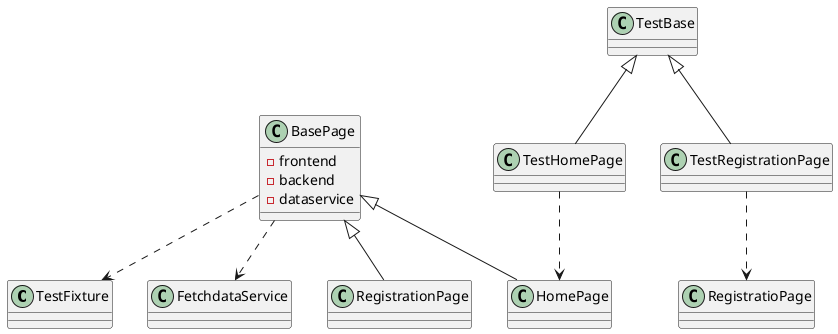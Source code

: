 @startuml
    class TestFixture
    class FetchdataService
    
    class BasePage
        BasePage : -frontend
        BasePage : -backend
        BasePage : -dataservice
    class HomePage
    class RegistrationPage
    
    class TestBase
    class TestHomePage
    class TestRegistrationPage
    
    
    BasePage <|-- HomePage
    BasePage <|-- RegistrationPage
    TestBase <|-- TestHomePage
    TestBase <|-- TestRegistrationPage
    
    BasePage ..> TestFixture
    BasePage ..> FetchdataService
    
    TestHomePage ..> HomePage
    TestRegistrationPage ..> RegistratioPage
    
@enduml
